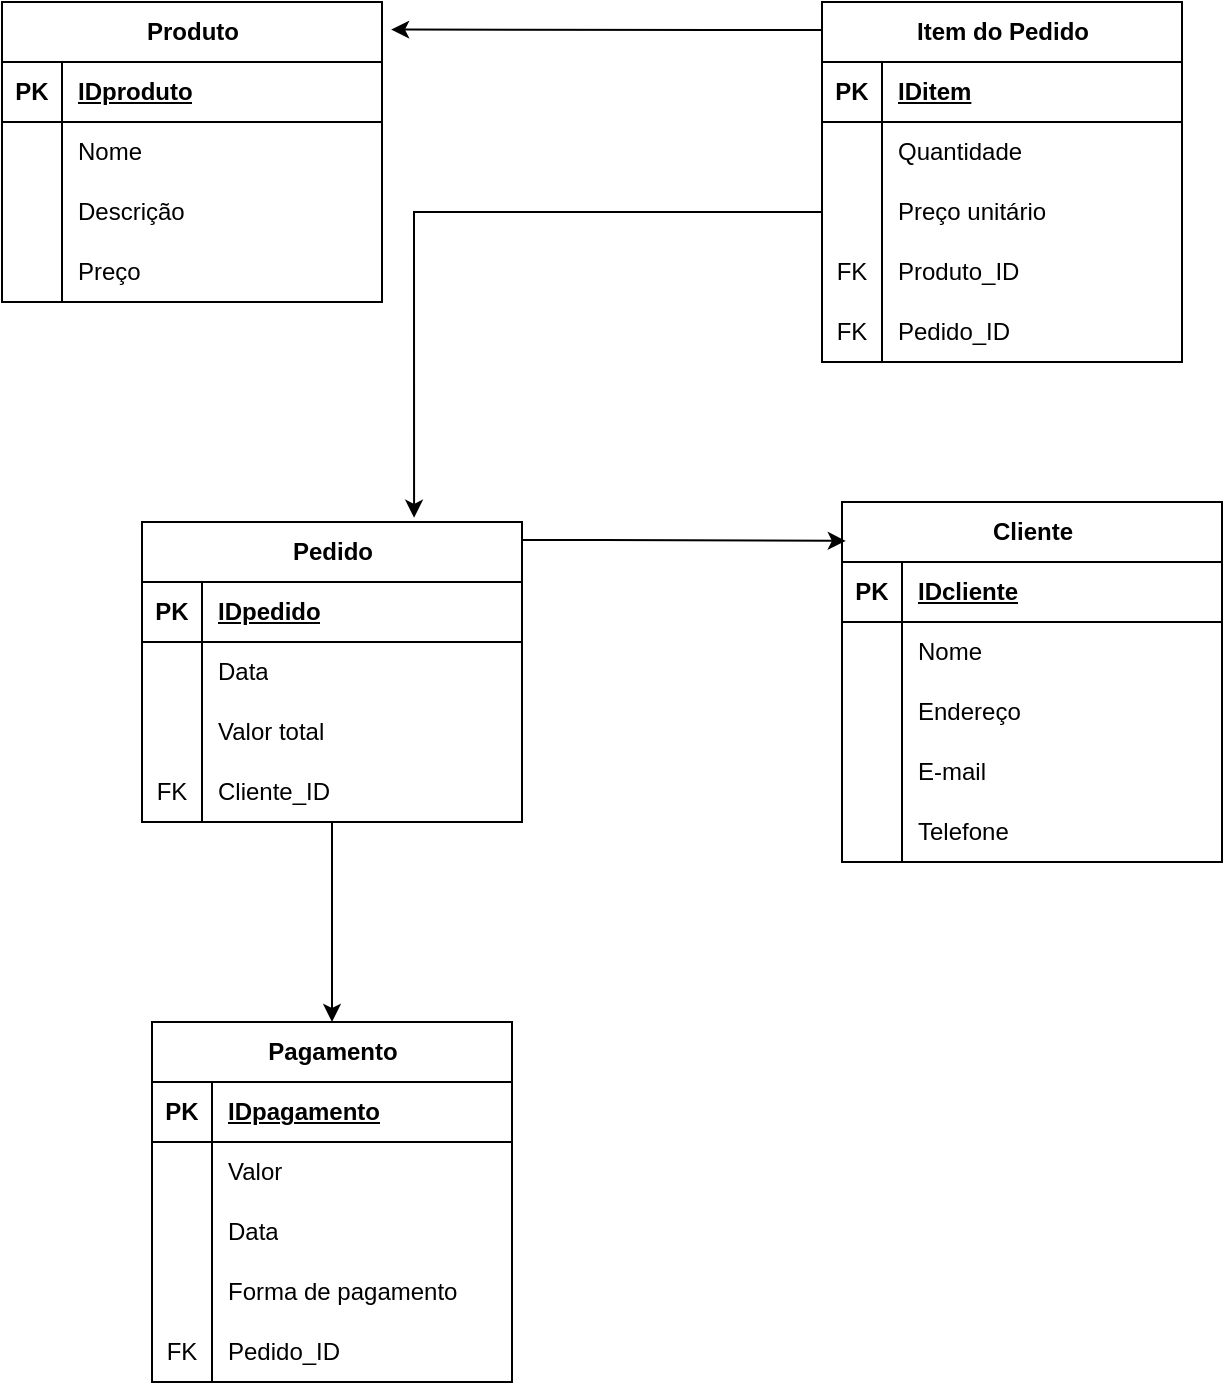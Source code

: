 <mxfile version="21.7.5" type="github">
  <diagram name="Página-1" id="gXHtdYw4_ZqtJlLruQry">
    <mxGraphModel dx="1280" dy="740" grid="1" gridSize="10" guides="1" tooltips="1" connect="1" arrows="1" fold="1" page="1" pageScale="1" pageWidth="827" pageHeight="1169" math="0" shadow="0">
      <root>
        <mxCell id="0" />
        <mxCell id="1" parent="0" />
        <mxCell id="bk9xz82tmn3w7aDuUjNx-1" value="Produto" style="shape=table;startSize=30;container=1;collapsible=1;childLayout=tableLayout;fixedRows=1;rowLines=0;fontStyle=1;align=center;resizeLast=1;html=1;" vertex="1" parent="1">
          <mxGeometry x="100" y="30" width="190" height="150" as="geometry" />
        </mxCell>
        <mxCell id="bk9xz82tmn3w7aDuUjNx-2" value="" style="shape=tableRow;horizontal=0;startSize=0;swimlaneHead=0;swimlaneBody=0;fillColor=none;collapsible=0;dropTarget=0;points=[[0,0.5],[1,0.5]];portConstraint=eastwest;top=0;left=0;right=0;bottom=1;" vertex="1" parent="bk9xz82tmn3w7aDuUjNx-1">
          <mxGeometry y="30" width="190" height="30" as="geometry" />
        </mxCell>
        <mxCell id="bk9xz82tmn3w7aDuUjNx-3" value="PK" style="shape=partialRectangle;connectable=0;fillColor=none;top=0;left=0;bottom=0;right=0;fontStyle=1;overflow=hidden;whiteSpace=wrap;html=1;" vertex="1" parent="bk9xz82tmn3w7aDuUjNx-2">
          <mxGeometry width="30" height="30" as="geometry">
            <mxRectangle width="30" height="30" as="alternateBounds" />
          </mxGeometry>
        </mxCell>
        <mxCell id="bk9xz82tmn3w7aDuUjNx-4" value="IDproduto" style="shape=partialRectangle;connectable=0;fillColor=none;top=0;left=0;bottom=0;right=0;align=left;spacingLeft=6;fontStyle=5;overflow=hidden;whiteSpace=wrap;html=1;" vertex="1" parent="bk9xz82tmn3w7aDuUjNx-2">
          <mxGeometry x="30" width="160" height="30" as="geometry">
            <mxRectangle width="160" height="30" as="alternateBounds" />
          </mxGeometry>
        </mxCell>
        <mxCell id="bk9xz82tmn3w7aDuUjNx-5" value="" style="shape=tableRow;horizontal=0;startSize=0;swimlaneHead=0;swimlaneBody=0;fillColor=none;collapsible=0;dropTarget=0;points=[[0,0.5],[1,0.5]];portConstraint=eastwest;top=0;left=0;right=0;bottom=0;" vertex="1" parent="bk9xz82tmn3w7aDuUjNx-1">
          <mxGeometry y="60" width="190" height="30" as="geometry" />
        </mxCell>
        <mxCell id="bk9xz82tmn3w7aDuUjNx-6" value="" style="shape=partialRectangle;connectable=0;fillColor=none;top=0;left=0;bottom=0;right=0;editable=1;overflow=hidden;whiteSpace=wrap;html=1;" vertex="1" parent="bk9xz82tmn3w7aDuUjNx-5">
          <mxGeometry width="30" height="30" as="geometry">
            <mxRectangle width="30" height="30" as="alternateBounds" />
          </mxGeometry>
        </mxCell>
        <mxCell id="bk9xz82tmn3w7aDuUjNx-7" value="Nome" style="shape=partialRectangle;connectable=0;fillColor=none;top=0;left=0;bottom=0;right=0;align=left;spacingLeft=6;overflow=hidden;whiteSpace=wrap;html=1;" vertex="1" parent="bk9xz82tmn3w7aDuUjNx-5">
          <mxGeometry x="30" width="160" height="30" as="geometry">
            <mxRectangle width="160" height="30" as="alternateBounds" />
          </mxGeometry>
        </mxCell>
        <mxCell id="bk9xz82tmn3w7aDuUjNx-8" value="" style="shape=tableRow;horizontal=0;startSize=0;swimlaneHead=0;swimlaneBody=0;fillColor=none;collapsible=0;dropTarget=0;points=[[0,0.5],[1,0.5]];portConstraint=eastwest;top=0;left=0;right=0;bottom=0;" vertex="1" parent="bk9xz82tmn3w7aDuUjNx-1">
          <mxGeometry y="90" width="190" height="30" as="geometry" />
        </mxCell>
        <mxCell id="bk9xz82tmn3w7aDuUjNx-9" value="" style="shape=partialRectangle;connectable=0;fillColor=none;top=0;left=0;bottom=0;right=0;editable=1;overflow=hidden;whiteSpace=wrap;html=1;" vertex="1" parent="bk9xz82tmn3w7aDuUjNx-8">
          <mxGeometry width="30" height="30" as="geometry">
            <mxRectangle width="30" height="30" as="alternateBounds" />
          </mxGeometry>
        </mxCell>
        <mxCell id="bk9xz82tmn3w7aDuUjNx-10" value="Descrição" style="shape=partialRectangle;connectable=0;fillColor=none;top=0;left=0;bottom=0;right=0;align=left;spacingLeft=6;overflow=hidden;whiteSpace=wrap;html=1;" vertex="1" parent="bk9xz82tmn3w7aDuUjNx-8">
          <mxGeometry x="30" width="160" height="30" as="geometry">
            <mxRectangle width="160" height="30" as="alternateBounds" />
          </mxGeometry>
        </mxCell>
        <mxCell id="bk9xz82tmn3w7aDuUjNx-11" value="" style="shape=tableRow;horizontal=0;startSize=0;swimlaneHead=0;swimlaneBody=0;fillColor=none;collapsible=0;dropTarget=0;points=[[0,0.5],[1,0.5]];portConstraint=eastwest;top=0;left=0;right=0;bottom=0;" vertex="1" parent="bk9xz82tmn3w7aDuUjNx-1">
          <mxGeometry y="120" width="190" height="30" as="geometry" />
        </mxCell>
        <mxCell id="bk9xz82tmn3w7aDuUjNx-12" value="" style="shape=partialRectangle;connectable=0;fillColor=none;top=0;left=0;bottom=0;right=0;editable=1;overflow=hidden;whiteSpace=wrap;html=1;" vertex="1" parent="bk9xz82tmn3w7aDuUjNx-11">
          <mxGeometry width="30" height="30" as="geometry">
            <mxRectangle width="30" height="30" as="alternateBounds" />
          </mxGeometry>
        </mxCell>
        <mxCell id="bk9xz82tmn3w7aDuUjNx-13" value="Preço" style="shape=partialRectangle;connectable=0;fillColor=none;top=0;left=0;bottom=0;right=0;align=left;spacingLeft=6;overflow=hidden;whiteSpace=wrap;html=1;" vertex="1" parent="bk9xz82tmn3w7aDuUjNx-11">
          <mxGeometry x="30" width="160" height="30" as="geometry">
            <mxRectangle width="160" height="30" as="alternateBounds" />
          </mxGeometry>
        </mxCell>
        <mxCell id="bk9xz82tmn3w7aDuUjNx-14" value="Cliente" style="shape=table;startSize=30;container=1;collapsible=1;childLayout=tableLayout;fixedRows=1;rowLines=0;fontStyle=1;align=center;resizeLast=1;html=1;" vertex="1" parent="1">
          <mxGeometry x="520" y="280" width="190" height="180" as="geometry" />
        </mxCell>
        <mxCell id="bk9xz82tmn3w7aDuUjNx-15" value="" style="shape=tableRow;horizontal=0;startSize=0;swimlaneHead=0;swimlaneBody=0;fillColor=none;collapsible=0;dropTarget=0;points=[[0,0.5],[1,0.5]];portConstraint=eastwest;top=0;left=0;right=0;bottom=1;" vertex="1" parent="bk9xz82tmn3w7aDuUjNx-14">
          <mxGeometry y="30" width="190" height="30" as="geometry" />
        </mxCell>
        <mxCell id="bk9xz82tmn3w7aDuUjNx-16" value="PK" style="shape=partialRectangle;connectable=0;fillColor=none;top=0;left=0;bottom=0;right=0;fontStyle=1;overflow=hidden;whiteSpace=wrap;html=1;" vertex="1" parent="bk9xz82tmn3w7aDuUjNx-15">
          <mxGeometry width="30" height="30" as="geometry">
            <mxRectangle width="30" height="30" as="alternateBounds" />
          </mxGeometry>
        </mxCell>
        <mxCell id="bk9xz82tmn3w7aDuUjNx-17" value="IDcliente" style="shape=partialRectangle;connectable=0;fillColor=none;top=0;left=0;bottom=0;right=0;align=left;spacingLeft=6;fontStyle=5;overflow=hidden;whiteSpace=wrap;html=1;" vertex="1" parent="bk9xz82tmn3w7aDuUjNx-15">
          <mxGeometry x="30" width="160" height="30" as="geometry">
            <mxRectangle width="160" height="30" as="alternateBounds" />
          </mxGeometry>
        </mxCell>
        <mxCell id="bk9xz82tmn3w7aDuUjNx-18" value="" style="shape=tableRow;horizontal=0;startSize=0;swimlaneHead=0;swimlaneBody=0;fillColor=none;collapsible=0;dropTarget=0;points=[[0,0.5],[1,0.5]];portConstraint=eastwest;top=0;left=0;right=0;bottom=0;" vertex="1" parent="bk9xz82tmn3w7aDuUjNx-14">
          <mxGeometry y="60" width="190" height="30" as="geometry" />
        </mxCell>
        <mxCell id="bk9xz82tmn3w7aDuUjNx-19" value="" style="shape=partialRectangle;connectable=0;fillColor=none;top=0;left=0;bottom=0;right=0;editable=1;overflow=hidden;whiteSpace=wrap;html=1;" vertex="1" parent="bk9xz82tmn3w7aDuUjNx-18">
          <mxGeometry width="30" height="30" as="geometry">
            <mxRectangle width="30" height="30" as="alternateBounds" />
          </mxGeometry>
        </mxCell>
        <mxCell id="bk9xz82tmn3w7aDuUjNx-20" value="Nome" style="shape=partialRectangle;connectable=0;fillColor=none;top=0;left=0;bottom=0;right=0;align=left;spacingLeft=6;overflow=hidden;whiteSpace=wrap;html=1;" vertex="1" parent="bk9xz82tmn3w7aDuUjNx-18">
          <mxGeometry x="30" width="160" height="30" as="geometry">
            <mxRectangle width="160" height="30" as="alternateBounds" />
          </mxGeometry>
        </mxCell>
        <mxCell id="bk9xz82tmn3w7aDuUjNx-21" value="" style="shape=tableRow;horizontal=0;startSize=0;swimlaneHead=0;swimlaneBody=0;fillColor=none;collapsible=0;dropTarget=0;points=[[0,0.5],[1,0.5]];portConstraint=eastwest;top=0;left=0;right=0;bottom=0;" vertex="1" parent="bk9xz82tmn3w7aDuUjNx-14">
          <mxGeometry y="90" width="190" height="30" as="geometry" />
        </mxCell>
        <mxCell id="bk9xz82tmn3w7aDuUjNx-22" value="" style="shape=partialRectangle;connectable=0;fillColor=none;top=0;left=0;bottom=0;right=0;editable=1;overflow=hidden;whiteSpace=wrap;html=1;" vertex="1" parent="bk9xz82tmn3w7aDuUjNx-21">
          <mxGeometry width="30" height="30" as="geometry">
            <mxRectangle width="30" height="30" as="alternateBounds" />
          </mxGeometry>
        </mxCell>
        <mxCell id="bk9xz82tmn3w7aDuUjNx-23" value="Endereço" style="shape=partialRectangle;connectable=0;fillColor=none;top=0;left=0;bottom=0;right=0;align=left;spacingLeft=6;overflow=hidden;whiteSpace=wrap;html=1;" vertex="1" parent="bk9xz82tmn3w7aDuUjNx-21">
          <mxGeometry x="30" width="160" height="30" as="geometry">
            <mxRectangle width="160" height="30" as="alternateBounds" />
          </mxGeometry>
        </mxCell>
        <mxCell id="bk9xz82tmn3w7aDuUjNx-24" value="" style="shape=tableRow;horizontal=0;startSize=0;swimlaneHead=0;swimlaneBody=0;fillColor=none;collapsible=0;dropTarget=0;points=[[0,0.5],[1,0.5]];portConstraint=eastwest;top=0;left=0;right=0;bottom=0;" vertex="1" parent="bk9xz82tmn3w7aDuUjNx-14">
          <mxGeometry y="120" width="190" height="30" as="geometry" />
        </mxCell>
        <mxCell id="bk9xz82tmn3w7aDuUjNx-25" value="" style="shape=partialRectangle;connectable=0;fillColor=none;top=0;left=0;bottom=0;right=0;editable=1;overflow=hidden;whiteSpace=wrap;html=1;" vertex="1" parent="bk9xz82tmn3w7aDuUjNx-24">
          <mxGeometry width="30" height="30" as="geometry">
            <mxRectangle width="30" height="30" as="alternateBounds" />
          </mxGeometry>
        </mxCell>
        <mxCell id="bk9xz82tmn3w7aDuUjNx-26" value="E-mail" style="shape=partialRectangle;connectable=0;fillColor=none;top=0;left=0;bottom=0;right=0;align=left;spacingLeft=6;overflow=hidden;whiteSpace=wrap;html=1;" vertex="1" parent="bk9xz82tmn3w7aDuUjNx-24">
          <mxGeometry x="30" width="160" height="30" as="geometry">
            <mxRectangle width="160" height="30" as="alternateBounds" />
          </mxGeometry>
        </mxCell>
        <mxCell id="bk9xz82tmn3w7aDuUjNx-27" value="" style="shape=tableRow;horizontal=0;startSize=0;swimlaneHead=0;swimlaneBody=0;fillColor=none;collapsible=0;dropTarget=0;points=[[0,0.5],[1,0.5]];portConstraint=eastwest;top=0;left=0;right=0;bottom=0;" vertex="1" parent="bk9xz82tmn3w7aDuUjNx-14">
          <mxGeometry y="150" width="190" height="30" as="geometry" />
        </mxCell>
        <mxCell id="bk9xz82tmn3w7aDuUjNx-28" value="" style="shape=partialRectangle;connectable=0;fillColor=none;top=0;left=0;bottom=0;right=0;editable=1;overflow=hidden;whiteSpace=wrap;html=1;" vertex="1" parent="bk9xz82tmn3w7aDuUjNx-27">
          <mxGeometry width="30" height="30" as="geometry">
            <mxRectangle width="30" height="30" as="alternateBounds" />
          </mxGeometry>
        </mxCell>
        <mxCell id="bk9xz82tmn3w7aDuUjNx-29" value="Telefone" style="shape=partialRectangle;connectable=0;fillColor=none;top=0;left=0;bottom=0;right=0;align=left;spacingLeft=6;overflow=hidden;whiteSpace=wrap;html=1;" vertex="1" parent="bk9xz82tmn3w7aDuUjNx-27">
          <mxGeometry x="30" width="160" height="30" as="geometry">
            <mxRectangle width="160" height="30" as="alternateBounds" />
          </mxGeometry>
        </mxCell>
        <mxCell id="bk9xz82tmn3w7aDuUjNx-82" style="edgeStyle=orthogonalEdgeStyle;rounded=0;orthogonalLoop=1;jettySize=auto;html=1;entryX=0.01;entryY=0.108;entryDx=0;entryDy=0;entryPerimeter=0;" edge="1" parent="1" source="bk9xz82tmn3w7aDuUjNx-30" target="bk9xz82tmn3w7aDuUjNx-14">
          <mxGeometry relative="1" as="geometry">
            <Array as="points">
              <mxPoint x="400" y="299" />
              <mxPoint x="400" y="299" />
            </Array>
          </mxGeometry>
        </mxCell>
        <mxCell id="bk9xz82tmn3w7aDuUjNx-86" style="edgeStyle=orthogonalEdgeStyle;rounded=0;orthogonalLoop=1;jettySize=auto;html=1;entryX=0.5;entryY=0;entryDx=0;entryDy=0;" edge="1" parent="1" source="bk9xz82tmn3w7aDuUjNx-30" target="bk9xz82tmn3w7aDuUjNx-59">
          <mxGeometry relative="1" as="geometry" />
        </mxCell>
        <mxCell id="bk9xz82tmn3w7aDuUjNx-30" value="Pedido" style="shape=table;startSize=30;container=1;collapsible=1;childLayout=tableLayout;fixedRows=1;rowLines=0;fontStyle=1;align=center;resizeLast=1;html=1;" vertex="1" parent="1">
          <mxGeometry x="170" y="290" width="190" height="150" as="geometry" />
        </mxCell>
        <mxCell id="bk9xz82tmn3w7aDuUjNx-31" value="" style="shape=tableRow;horizontal=0;startSize=0;swimlaneHead=0;swimlaneBody=0;fillColor=none;collapsible=0;dropTarget=0;points=[[0,0.5],[1,0.5]];portConstraint=eastwest;top=0;left=0;right=0;bottom=1;" vertex="1" parent="bk9xz82tmn3w7aDuUjNx-30">
          <mxGeometry y="30" width="190" height="30" as="geometry" />
        </mxCell>
        <mxCell id="bk9xz82tmn3w7aDuUjNx-32" value="PK" style="shape=partialRectangle;connectable=0;fillColor=none;top=0;left=0;bottom=0;right=0;fontStyle=1;overflow=hidden;whiteSpace=wrap;html=1;" vertex="1" parent="bk9xz82tmn3w7aDuUjNx-31">
          <mxGeometry width="30" height="30" as="geometry">
            <mxRectangle width="30" height="30" as="alternateBounds" />
          </mxGeometry>
        </mxCell>
        <mxCell id="bk9xz82tmn3w7aDuUjNx-33" value="IDpedido" style="shape=partialRectangle;connectable=0;fillColor=none;top=0;left=0;bottom=0;right=0;align=left;spacingLeft=6;fontStyle=5;overflow=hidden;whiteSpace=wrap;html=1;" vertex="1" parent="bk9xz82tmn3w7aDuUjNx-31">
          <mxGeometry x="30" width="160" height="30" as="geometry">
            <mxRectangle width="160" height="30" as="alternateBounds" />
          </mxGeometry>
        </mxCell>
        <mxCell id="bk9xz82tmn3w7aDuUjNx-34" value="" style="shape=tableRow;horizontal=0;startSize=0;swimlaneHead=0;swimlaneBody=0;fillColor=none;collapsible=0;dropTarget=0;points=[[0,0.5],[1,0.5]];portConstraint=eastwest;top=0;left=0;right=0;bottom=0;" vertex="1" parent="bk9xz82tmn3w7aDuUjNx-30">
          <mxGeometry y="60" width="190" height="30" as="geometry" />
        </mxCell>
        <mxCell id="bk9xz82tmn3w7aDuUjNx-35" value="" style="shape=partialRectangle;connectable=0;fillColor=none;top=0;left=0;bottom=0;right=0;editable=1;overflow=hidden;whiteSpace=wrap;html=1;" vertex="1" parent="bk9xz82tmn3w7aDuUjNx-34">
          <mxGeometry width="30" height="30" as="geometry">
            <mxRectangle width="30" height="30" as="alternateBounds" />
          </mxGeometry>
        </mxCell>
        <mxCell id="bk9xz82tmn3w7aDuUjNx-36" value="Data" style="shape=partialRectangle;connectable=0;fillColor=none;top=0;left=0;bottom=0;right=0;align=left;spacingLeft=6;overflow=hidden;whiteSpace=wrap;html=1;" vertex="1" parent="bk9xz82tmn3w7aDuUjNx-34">
          <mxGeometry x="30" width="160" height="30" as="geometry">
            <mxRectangle width="160" height="30" as="alternateBounds" />
          </mxGeometry>
        </mxCell>
        <mxCell id="bk9xz82tmn3w7aDuUjNx-37" value="" style="shape=tableRow;horizontal=0;startSize=0;swimlaneHead=0;swimlaneBody=0;fillColor=none;collapsible=0;dropTarget=0;points=[[0,0.5],[1,0.5]];portConstraint=eastwest;top=0;left=0;right=0;bottom=0;" vertex="1" parent="bk9xz82tmn3w7aDuUjNx-30">
          <mxGeometry y="90" width="190" height="30" as="geometry" />
        </mxCell>
        <mxCell id="bk9xz82tmn3w7aDuUjNx-38" value="" style="shape=partialRectangle;connectable=0;fillColor=none;top=0;left=0;bottom=0;right=0;editable=1;overflow=hidden;whiteSpace=wrap;html=1;" vertex="1" parent="bk9xz82tmn3w7aDuUjNx-37">
          <mxGeometry width="30" height="30" as="geometry">
            <mxRectangle width="30" height="30" as="alternateBounds" />
          </mxGeometry>
        </mxCell>
        <mxCell id="bk9xz82tmn3w7aDuUjNx-39" value="Valor total" style="shape=partialRectangle;connectable=0;fillColor=none;top=0;left=0;bottom=0;right=0;align=left;spacingLeft=6;overflow=hidden;whiteSpace=wrap;html=1;" vertex="1" parent="bk9xz82tmn3w7aDuUjNx-37">
          <mxGeometry x="30" width="160" height="30" as="geometry">
            <mxRectangle width="160" height="30" as="alternateBounds" />
          </mxGeometry>
        </mxCell>
        <mxCell id="bk9xz82tmn3w7aDuUjNx-40" value="" style="shape=tableRow;horizontal=0;startSize=0;swimlaneHead=0;swimlaneBody=0;fillColor=none;collapsible=0;dropTarget=0;points=[[0,0.5],[1,0.5]];portConstraint=eastwest;top=0;left=0;right=0;bottom=0;" vertex="1" parent="bk9xz82tmn3w7aDuUjNx-30">
          <mxGeometry y="120" width="190" height="30" as="geometry" />
        </mxCell>
        <mxCell id="bk9xz82tmn3w7aDuUjNx-41" value="FK" style="shape=partialRectangle;connectable=0;fillColor=none;top=0;left=0;bottom=0;right=0;editable=1;overflow=hidden;whiteSpace=wrap;html=1;" vertex="1" parent="bk9xz82tmn3w7aDuUjNx-40">
          <mxGeometry width="30" height="30" as="geometry">
            <mxRectangle width="30" height="30" as="alternateBounds" />
          </mxGeometry>
        </mxCell>
        <mxCell id="bk9xz82tmn3w7aDuUjNx-42" value="Cliente_ID" style="shape=partialRectangle;connectable=0;fillColor=none;top=0;left=0;bottom=0;right=0;align=left;spacingLeft=6;overflow=hidden;whiteSpace=wrap;html=1;" vertex="1" parent="bk9xz82tmn3w7aDuUjNx-40">
          <mxGeometry x="30" width="160" height="30" as="geometry">
            <mxRectangle width="160" height="30" as="alternateBounds" />
          </mxGeometry>
        </mxCell>
        <mxCell id="bk9xz82tmn3w7aDuUjNx-83" style="edgeStyle=orthogonalEdgeStyle;rounded=0;orthogonalLoop=1;jettySize=auto;html=1;entryX=1.024;entryY=0.092;entryDx=0;entryDy=0;entryPerimeter=0;" edge="1" parent="1" source="bk9xz82tmn3w7aDuUjNx-43" target="bk9xz82tmn3w7aDuUjNx-1">
          <mxGeometry relative="1" as="geometry">
            <Array as="points">
              <mxPoint x="460" y="44" />
              <mxPoint x="460" y="44" />
            </Array>
          </mxGeometry>
        </mxCell>
        <mxCell id="bk9xz82tmn3w7aDuUjNx-43" value="Item do Pedido" style="shape=table;startSize=30;container=1;collapsible=1;childLayout=tableLayout;fixedRows=1;rowLines=0;fontStyle=1;align=center;resizeLast=1;html=1;" vertex="1" parent="1">
          <mxGeometry x="510" y="30" width="180" height="180" as="geometry" />
        </mxCell>
        <mxCell id="bk9xz82tmn3w7aDuUjNx-44" value="" style="shape=tableRow;horizontal=0;startSize=0;swimlaneHead=0;swimlaneBody=0;fillColor=none;collapsible=0;dropTarget=0;points=[[0,0.5],[1,0.5]];portConstraint=eastwest;top=0;left=0;right=0;bottom=1;" vertex="1" parent="bk9xz82tmn3w7aDuUjNx-43">
          <mxGeometry y="30" width="180" height="30" as="geometry" />
        </mxCell>
        <mxCell id="bk9xz82tmn3w7aDuUjNx-45" value="PK" style="shape=partialRectangle;connectable=0;fillColor=none;top=0;left=0;bottom=0;right=0;fontStyle=1;overflow=hidden;whiteSpace=wrap;html=1;" vertex="1" parent="bk9xz82tmn3w7aDuUjNx-44">
          <mxGeometry width="30" height="30" as="geometry">
            <mxRectangle width="30" height="30" as="alternateBounds" />
          </mxGeometry>
        </mxCell>
        <mxCell id="bk9xz82tmn3w7aDuUjNx-46" value="IDitem" style="shape=partialRectangle;connectable=0;fillColor=none;top=0;left=0;bottom=0;right=0;align=left;spacingLeft=6;fontStyle=5;overflow=hidden;whiteSpace=wrap;html=1;" vertex="1" parent="bk9xz82tmn3w7aDuUjNx-44">
          <mxGeometry x="30" width="150" height="30" as="geometry">
            <mxRectangle width="150" height="30" as="alternateBounds" />
          </mxGeometry>
        </mxCell>
        <mxCell id="bk9xz82tmn3w7aDuUjNx-47" value="" style="shape=tableRow;horizontal=0;startSize=0;swimlaneHead=0;swimlaneBody=0;fillColor=none;collapsible=0;dropTarget=0;points=[[0,0.5],[1,0.5]];portConstraint=eastwest;top=0;left=0;right=0;bottom=0;" vertex="1" parent="bk9xz82tmn3w7aDuUjNx-43">
          <mxGeometry y="60" width="180" height="30" as="geometry" />
        </mxCell>
        <mxCell id="bk9xz82tmn3w7aDuUjNx-48" value="" style="shape=partialRectangle;connectable=0;fillColor=none;top=0;left=0;bottom=0;right=0;editable=1;overflow=hidden;whiteSpace=wrap;html=1;" vertex="1" parent="bk9xz82tmn3w7aDuUjNx-47">
          <mxGeometry width="30" height="30" as="geometry">
            <mxRectangle width="30" height="30" as="alternateBounds" />
          </mxGeometry>
        </mxCell>
        <mxCell id="bk9xz82tmn3w7aDuUjNx-49" value="Quantidade" style="shape=partialRectangle;connectable=0;fillColor=none;top=0;left=0;bottom=0;right=0;align=left;spacingLeft=6;overflow=hidden;whiteSpace=wrap;html=1;" vertex="1" parent="bk9xz82tmn3w7aDuUjNx-47">
          <mxGeometry x="30" width="150" height="30" as="geometry">
            <mxRectangle width="150" height="30" as="alternateBounds" />
          </mxGeometry>
        </mxCell>
        <mxCell id="bk9xz82tmn3w7aDuUjNx-50" value="" style="shape=tableRow;horizontal=0;startSize=0;swimlaneHead=0;swimlaneBody=0;fillColor=none;collapsible=0;dropTarget=0;points=[[0,0.5],[1,0.5]];portConstraint=eastwest;top=0;left=0;right=0;bottom=0;" vertex="1" parent="bk9xz82tmn3w7aDuUjNx-43">
          <mxGeometry y="90" width="180" height="30" as="geometry" />
        </mxCell>
        <mxCell id="bk9xz82tmn3w7aDuUjNx-51" value="" style="shape=partialRectangle;connectable=0;fillColor=none;top=0;left=0;bottom=0;right=0;editable=1;overflow=hidden;whiteSpace=wrap;html=1;" vertex="1" parent="bk9xz82tmn3w7aDuUjNx-50">
          <mxGeometry width="30" height="30" as="geometry">
            <mxRectangle width="30" height="30" as="alternateBounds" />
          </mxGeometry>
        </mxCell>
        <mxCell id="bk9xz82tmn3w7aDuUjNx-52" value="Preço unitário" style="shape=partialRectangle;connectable=0;fillColor=none;top=0;left=0;bottom=0;right=0;align=left;spacingLeft=6;overflow=hidden;whiteSpace=wrap;html=1;" vertex="1" parent="bk9xz82tmn3w7aDuUjNx-50">
          <mxGeometry x="30" width="150" height="30" as="geometry">
            <mxRectangle width="150" height="30" as="alternateBounds" />
          </mxGeometry>
        </mxCell>
        <mxCell id="bk9xz82tmn3w7aDuUjNx-53" value="" style="shape=tableRow;horizontal=0;startSize=0;swimlaneHead=0;swimlaneBody=0;fillColor=none;collapsible=0;dropTarget=0;points=[[0,0.5],[1,0.5]];portConstraint=eastwest;top=0;left=0;right=0;bottom=0;" vertex="1" parent="bk9xz82tmn3w7aDuUjNx-43">
          <mxGeometry y="120" width="180" height="30" as="geometry" />
        </mxCell>
        <mxCell id="bk9xz82tmn3w7aDuUjNx-54" value="FK" style="shape=partialRectangle;connectable=0;fillColor=none;top=0;left=0;bottom=0;right=0;editable=1;overflow=hidden;whiteSpace=wrap;html=1;" vertex="1" parent="bk9xz82tmn3w7aDuUjNx-53">
          <mxGeometry width="30" height="30" as="geometry">
            <mxRectangle width="30" height="30" as="alternateBounds" />
          </mxGeometry>
        </mxCell>
        <mxCell id="bk9xz82tmn3w7aDuUjNx-55" value="Produto_ID" style="shape=partialRectangle;connectable=0;fillColor=none;top=0;left=0;bottom=0;right=0;align=left;spacingLeft=6;overflow=hidden;whiteSpace=wrap;html=1;" vertex="1" parent="bk9xz82tmn3w7aDuUjNx-53">
          <mxGeometry x="30" width="150" height="30" as="geometry">
            <mxRectangle width="150" height="30" as="alternateBounds" />
          </mxGeometry>
        </mxCell>
        <mxCell id="bk9xz82tmn3w7aDuUjNx-56" value="" style="shape=tableRow;horizontal=0;startSize=0;swimlaneHead=0;swimlaneBody=0;fillColor=none;collapsible=0;dropTarget=0;points=[[0,0.5],[1,0.5]];portConstraint=eastwest;top=0;left=0;right=0;bottom=0;" vertex="1" parent="bk9xz82tmn3w7aDuUjNx-43">
          <mxGeometry y="150" width="180" height="30" as="geometry" />
        </mxCell>
        <mxCell id="bk9xz82tmn3w7aDuUjNx-57" value="FK" style="shape=partialRectangle;connectable=0;fillColor=none;top=0;left=0;bottom=0;right=0;editable=1;overflow=hidden;whiteSpace=wrap;html=1;" vertex="1" parent="bk9xz82tmn3w7aDuUjNx-56">
          <mxGeometry width="30" height="30" as="geometry">
            <mxRectangle width="30" height="30" as="alternateBounds" />
          </mxGeometry>
        </mxCell>
        <mxCell id="bk9xz82tmn3w7aDuUjNx-58" value="Pedido_ID" style="shape=partialRectangle;connectable=0;fillColor=none;top=0;left=0;bottom=0;right=0;align=left;spacingLeft=6;overflow=hidden;whiteSpace=wrap;html=1;" vertex="1" parent="bk9xz82tmn3w7aDuUjNx-56">
          <mxGeometry x="30" width="150" height="30" as="geometry">
            <mxRectangle width="150" height="30" as="alternateBounds" />
          </mxGeometry>
        </mxCell>
        <mxCell id="bk9xz82tmn3w7aDuUjNx-59" value="Pagamento" style="shape=table;startSize=30;container=1;collapsible=1;childLayout=tableLayout;fixedRows=1;rowLines=0;fontStyle=1;align=center;resizeLast=1;html=1;" vertex="1" parent="1">
          <mxGeometry x="175" y="540" width="180" height="180" as="geometry" />
        </mxCell>
        <mxCell id="bk9xz82tmn3w7aDuUjNx-60" value="" style="shape=tableRow;horizontal=0;startSize=0;swimlaneHead=0;swimlaneBody=0;fillColor=none;collapsible=0;dropTarget=0;points=[[0,0.5],[1,0.5]];portConstraint=eastwest;top=0;left=0;right=0;bottom=1;" vertex="1" parent="bk9xz82tmn3w7aDuUjNx-59">
          <mxGeometry y="30" width="180" height="30" as="geometry" />
        </mxCell>
        <mxCell id="bk9xz82tmn3w7aDuUjNx-61" value="PK" style="shape=partialRectangle;connectable=0;fillColor=none;top=0;left=0;bottom=0;right=0;fontStyle=1;overflow=hidden;whiteSpace=wrap;html=1;" vertex="1" parent="bk9xz82tmn3w7aDuUjNx-60">
          <mxGeometry width="30" height="30" as="geometry">
            <mxRectangle width="30" height="30" as="alternateBounds" />
          </mxGeometry>
        </mxCell>
        <mxCell id="bk9xz82tmn3w7aDuUjNx-62" value="IDpagamento" style="shape=partialRectangle;connectable=0;fillColor=none;top=0;left=0;bottom=0;right=0;align=left;spacingLeft=6;fontStyle=5;overflow=hidden;whiteSpace=wrap;html=1;" vertex="1" parent="bk9xz82tmn3w7aDuUjNx-60">
          <mxGeometry x="30" width="150" height="30" as="geometry">
            <mxRectangle width="150" height="30" as="alternateBounds" />
          </mxGeometry>
        </mxCell>
        <mxCell id="bk9xz82tmn3w7aDuUjNx-63" value="" style="shape=tableRow;horizontal=0;startSize=0;swimlaneHead=0;swimlaneBody=0;fillColor=none;collapsible=0;dropTarget=0;points=[[0,0.5],[1,0.5]];portConstraint=eastwest;top=0;left=0;right=0;bottom=0;" vertex="1" parent="bk9xz82tmn3w7aDuUjNx-59">
          <mxGeometry y="60" width="180" height="30" as="geometry" />
        </mxCell>
        <mxCell id="bk9xz82tmn3w7aDuUjNx-64" value="" style="shape=partialRectangle;connectable=0;fillColor=none;top=0;left=0;bottom=0;right=0;editable=1;overflow=hidden;whiteSpace=wrap;html=1;" vertex="1" parent="bk9xz82tmn3w7aDuUjNx-63">
          <mxGeometry width="30" height="30" as="geometry">
            <mxRectangle width="30" height="30" as="alternateBounds" />
          </mxGeometry>
        </mxCell>
        <mxCell id="bk9xz82tmn3w7aDuUjNx-65" value="Valor" style="shape=partialRectangle;connectable=0;fillColor=none;top=0;left=0;bottom=0;right=0;align=left;spacingLeft=6;overflow=hidden;whiteSpace=wrap;html=1;" vertex="1" parent="bk9xz82tmn3w7aDuUjNx-63">
          <mxGeometry x="30" width="150" height="30" as="geometry">
            <mxRectangle width="150" height="30" as="alternateBounds" />
          </mxGeometry>
        </mxCell>
        <mxCell id="bk9xz82tmn3w7aDuUjNx-66" value="" style="shape=tableRow;horizontal=0;startSize=0;swimlaneHead=0;swimlaneBody=0;fillColor=none;collapsible=0;dropTarget=0;points=[[0,0.5],[1,0.5]];portConstraint=eastwest;top=0;left=0;right=0;bottom=0;" vertex="1" parent="bk9xz82tmn3w7aDuUjNx-59">
          <mxGeometry y="90" width="180" height="30" as="geometry" />
        </mxCell>
        <mxCell id="bk9xz82tmn3w7aDuUjNx-67" value="" style="shape=partialRectangle;connectable=0;fillColor=none;top=0;left=0;bottom=0;right=0;editable=1;overflow=hidden;whiteSpace=wrap;html=1;" vertex="1" parent="bk9xz82tmn3w7aDuUjNx-66">
          <mxGeometry width="30" height="30" as="geometry">
            <mxRectangle width="30" height="30" as="alternateBounds" />
          </mxGeometry>
        </mxCell>
        <mxCell id="bk9xz82tmn3w7aDuUjNx-68" value="Data" style="shape=partialRectangle;connectable=0;fillColor=none;top=0;left=0;bottom=0;right=0;align=left;spacingLeft=6;overflow=hidden;whiteSpace=wrap;html=1;" vertex="1" parent="bk9xz82tmn3w7aDuUjNx-66">
          <mxGeometry x="30" width="150" height="30" as="geometry">
            <mxRectangle width="150" height="30" as="alternateBounds" />
          </mxGeometry>
        </mxCell>
        <mxCell id="bk9xz82tmn3w7aDuUjNx-69" value="" style="shape=tableRow;horizontal=0;startSize=0;swimlaneHead=0;swimlaneBody=0;fillColor=none;collapsible=0;dropTarget=0;points=[[0,0.5],[1,0.5]];portConstraint=eastwest;top=0;left=0;right=0;bottom=0;" vertex="1" parent="bk9xz82tmn3w7aDuUjNx-59">
          <mxGeometry y="120" width="180" height="30" as="geometry" />
        </mxCell>
        <mxCell id="bk9xz82tmn3w7aDuUjNx-70" value="" style="shape=partialRectangle;connectable=0;fillColor=none;top=0;left=0;bottom=0;right=0;editable=1;overflow=hidden;whiteSpace=wrap;html=1;" vertex="1" parent="bk9xz82tmn3w7aDuUjNx-69">
          <mxGeometry width="30" height="30" as="geometry">
            <mxRectangle width="30" height="30" as="alternateBounds" />
          </mxGeometry>
        </mxCell>
        <mxCell id="bk9xz82tmn3w7aDuUjNx-71" value="Forma de pagamento" style="shape=partialRectangle;connectable=0;fillColor=none;top=0;left=0;bottom=0;right=0;align=left;spacingLeft=6;overflow=hidden;whiteSpace=wrap;html=1;" vertex="1" parent="bk9xz82tmn3w7aDuUjNx-69">
          <mxGeometry x="30" width="150" height="30" as="geometry">
            <mxRectangle width="150" height="30" as="alternateBounds" />
          </mxGeometry>
        </mxCell>
        <mxCell id="bk9xz82tmn3w7aDuUjNx-72" value="" style="shape=tableRow;horizontal=0;startSize=0;swimlaneHead=0;swimlaneBody=0;fillColor=none;collapsible=0;dropTarget=0;points=[[0,0.5],[1,0.5]];portConstraint=eastwest;top=0;left=0;right=0;bottom=0;" vertex="1" parent="bk9xz82tmn3w7aDuUjNx-59">
          <mxGeometry y="150" width="180" height="30" as="geometry" />
        </mxCell>
        <mxCell id="bk9xz82tmn3w7aDuUjNx-73" value="FK" style="shape=partialRectangle;connectable=0;fillColor=none;top=0;left=0;bottom=0;right=0;editable=1;overflow=hidden;whiteSpace=wrap;html=1;" vertex="1" parent="bk9xz82tmn3w7aDuUjNx-72">
          <mxGeometry width="30" height="30" as="geometry">
            <mxRectangle width="30" height="30" as="alternateBounds" />
          </mxGeometry>
        </mxCell>
        <mxCell id="bk9xz82tmn3w7aDuUjNx-74" value="Pedido_ID" style="shape=partialRectangle;connectable=0;fillColor=none;top=0;left=0;bottom=0;right=0;align=left;spacingLeft=6;overflow=hidden;whiteSpace=wrap;html=1;" vertex="1" parent="bk9xz82tmn3w7aDuUjNx-72">
          <mxGeometry x="30" width="150" height="30" as="geometry">
            <mxRectangle width="150" height="30" as="alternateBounds" />
          </mxGeometry>
        </mxCell>
        <mxCell id="bk9xz82tmn3w7aDuUjNx-84" style="edgeStyle=orthogonalEdgeStyle;rounded=0;orthogonalLoop=1;jettySize=auto;html=1;entryX=0.716;entryY=-0.014;entryDx=0;entryDy=0;entryPerimeter=0;" edge="1" parent="1" source="bk9xz82tmn3w7aDuUjNx-50" target="bk9xz82tmn3w7aDuUjNx-30">
          <mxGeometry relative="1" as="geometry" />
        </mxCell>
      </root>
    </mxGraphModel>
  </diagram>
</mxfile>

